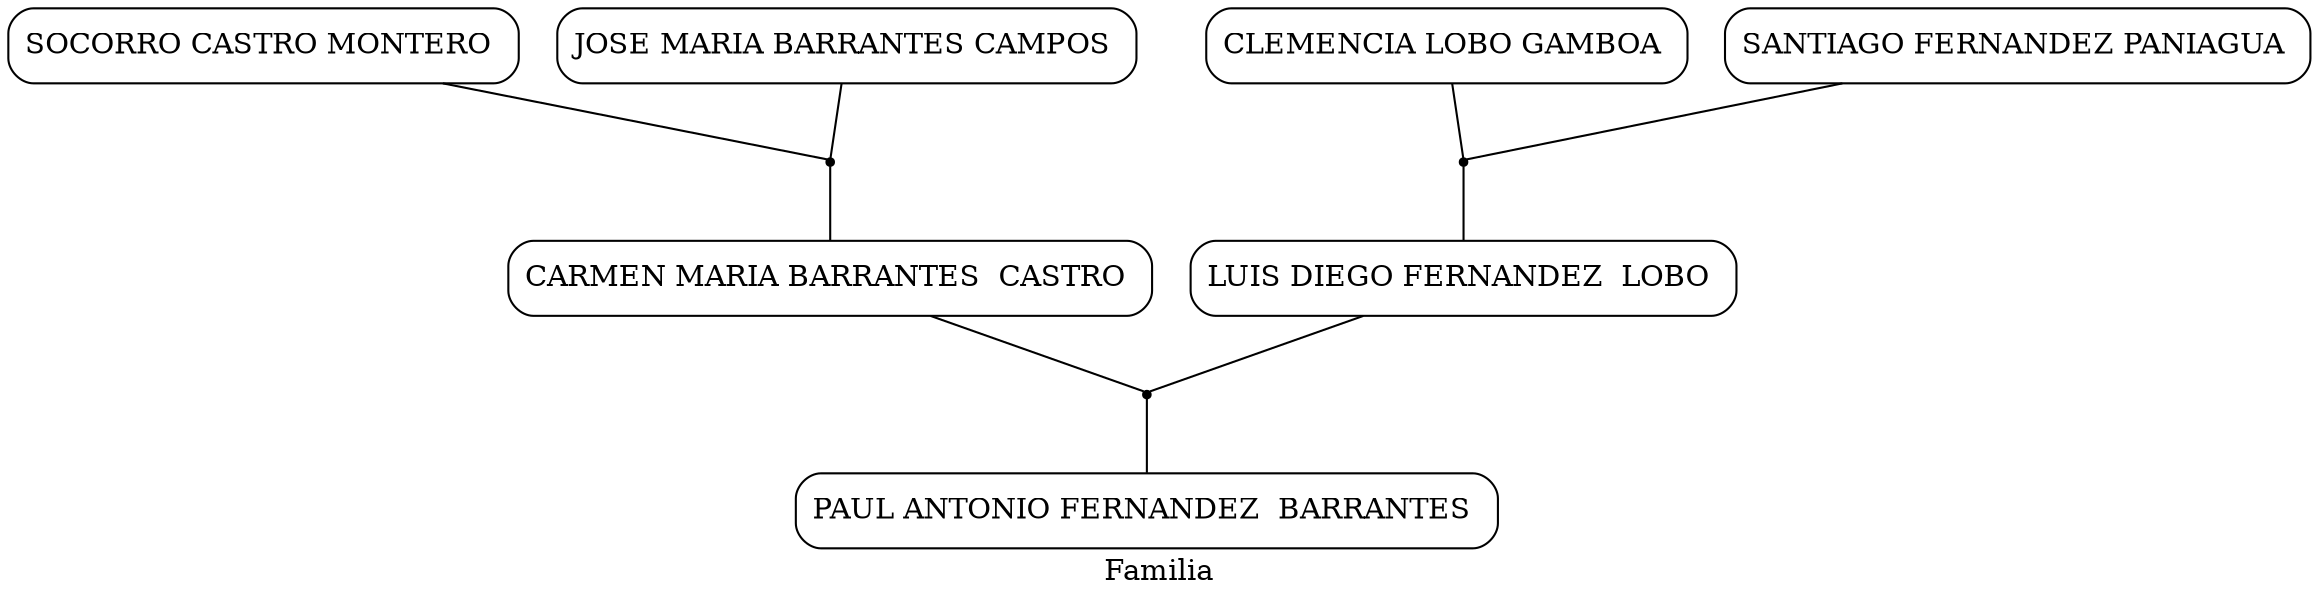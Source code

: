 strict digraph  {
	graph [diredgeconstraints=true,
		label=Familia,
		mode=ipsep,
		overlap=orthoxy,
		sep=0.5
	];
	node [shape=box,
		style=rounded
	];
	"PAUL ANTONIO FERNANDEZ  BARRANTES CARMEN MARIA BARRANTES  CASTRO LUIS DIEGO FERNANDEZ  LOBO "	 [shape=point];
	"CARMEN MARIA BARRANTES  CASTRO " -> "PAUL ANTONIO FERNANDEZ  BARRANTES CARMEN MARIA BARRANTES  CASTRO LUIS DIEGO FERNANDEZ  LOBO "	 [arrowhead=none];
	"LUIS DIEGO FERNANDEZ  LOBO " -> "PAUL ANTONIO FERNANDEZ  BARRANTES CARMEN MARIA BARRANTES  CASTRO LUIS DIEGO FERNANDEZ  LOBO "	 [arrowhead=none];
	"PAUL ANTONIO FERNANDEZ  BARRANTES CARMEN MARIA BARRANTES  CASTRO LUIS DIEGO FERNANDEZ  LOBO " -> "PAUL ANTONIO FERNANDEZ  BARRANTES "	 [arrowhead=none];
	"CARMEN MARIA BARRANTES  CASTRO SOCORRO CASTRO MONTERO JOSE MARIA BARRANTES CAMPOS "	 [shape=point];
	"SOCORRO CASTRO MONTERO " -> "CARMEN MARIA BARRANTES  CASTRO SOCORRO CASTRO MONTERO JOSE MARIA BARRANTES CAMPOS "	 [arrowhead=none];
	"JOSE MARIA BARRANTES CAMPOS " -> "CARMEN MARIA BARRANTES  CASTRO SOCORRO CASTRO MONTERO JOSE MARIA BARRANTES CAMPOS "	 [arrowhead=none];
	"CARMEN MARIA BARRANTES  CASTRO SOCORRO CASTRO MONTERO JOSE MARIA BARRANTES CAMPOS " -> "CARMEN MARIA BARRANTES  CASTRO "	 [arrowhead=none];
	"LUIS DIEGO FERNANDEZ  LOBO CLEMENCIA LOBO GAMBOA SANTIAGO FERNANDEZ PANIAGUA "	 [shape=point];
	"CLEMENCIA LOBO GAMBOA " -> "LUIS DIEGO FERNANDEZ  LOBO CLEMENCIA LOBO GAMBOA SANTIAGO FERNANDEZ PANIAGUA "	 [arrowhead=none];
	"SANTIAGO FERNANDEZ PANIAGUA " -> "LUIS DIEGO FERNANDEZ  LOBO CLEMENCIA LOBO GAMBOA SANTIAGO FERNANDEZ PANIAGUA "	 [arrowhead=none];
	"LUIS DIEGO FERNANDEZ  LOBO CLEMENCIA LOBO GAMBOA SANTIAGO FERNANDEZ PANIAGUA " -> "LUIS DIEGO FERNANDEZ  LOBO "	 [arrowhead=none];
}
